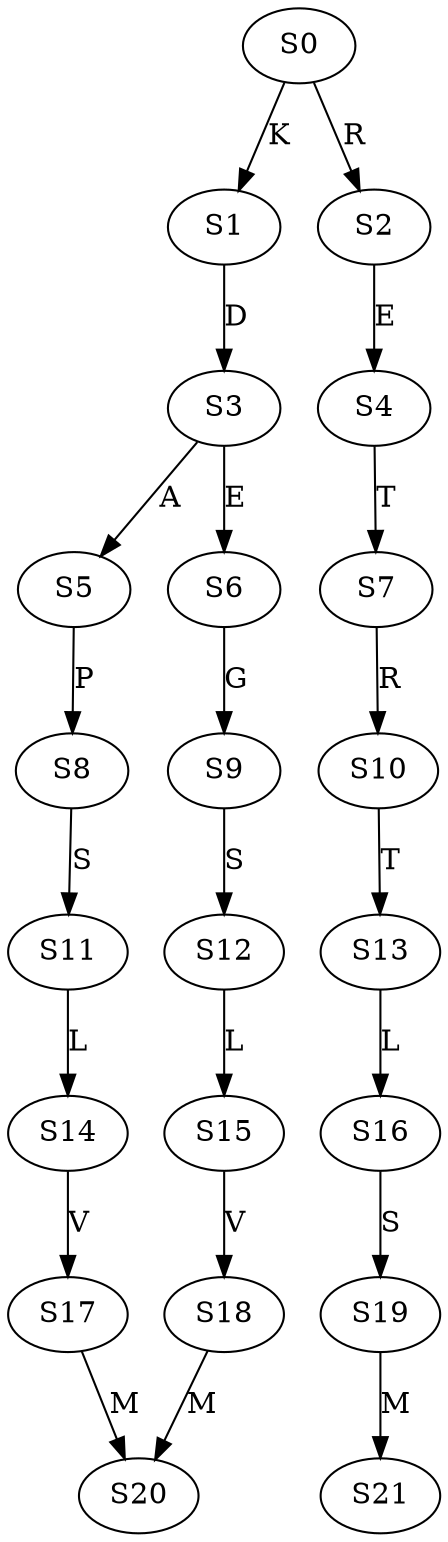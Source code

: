 strict digraph  {
	S0 -> S1 [ label = K ];
	S0 -> S2 [ label = R ];
	S1 -> S3 [ label = D ];
	S2 -> S4 [ label = E ];
	S3 -> S5 [ label = A ];
	S3 -> S6 [ label = E ];
	S4 -> S7 [ label = T ];
	S5 -> S8 [ label = P ];
	S6 -> S9 [ label = G ];
	S7 -> S10 [ label = R ];
	S8 -> S11 [ label = S ];
	S9 -> S12 [ label = S ];
	S10 -> S13 [ label = T ];
	S11 -> S14 [ label = L ];
	S12 -> S15 [ label = L ];
	S13 -> S16 [ label = L ];
	S14 -> S17 [ label = V ];
	S15 -> S18 [ label = V ];
	S16 -> S19 [ label = S ];
	S17 -> S20 [ label = M ];
	S18 -> S20 [ label = M ];
	S19 -> S21 [ label = M ];
}
